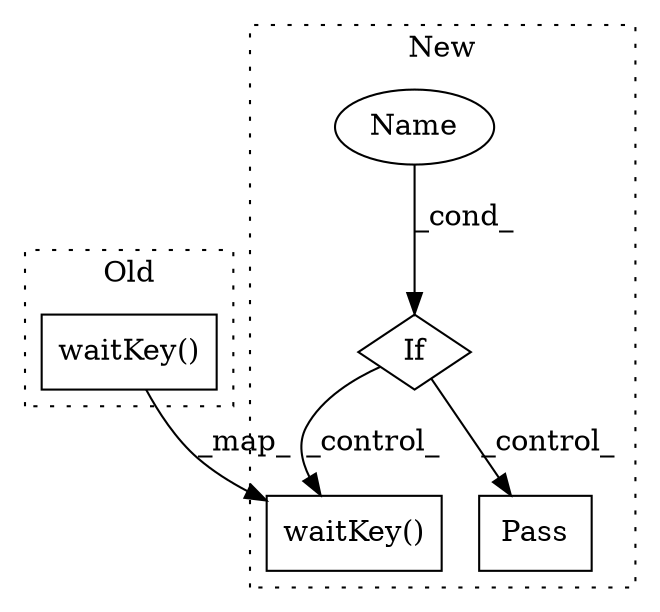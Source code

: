 digraph G {
subgraph cluster0 {
1 [label="waitKey()" a="75" s="9295,9308" l="12,1" shape="box"];
label = "Old";
style="dotted";
}
subgraph cluster1 {
2 [label="waitKey()" a="75" s="9894,9907" l="12,1" shape="box"];
3 [label="If" a="96" s="9712" l="3" shape="diamond"];
4 [label="Name" a="87" s="9715" l="25" shape="ellipse"];
5 [label="Pass" a="62" s="9755" l="4" shape="box"];
label = "New";
style="dotted";
}
1 -> 2 [label="_map_"];
3 -> 5 [label="_control_"];
3 -> 2 [label="_control_"];
4 -> 3 [label="_cond_"];
}